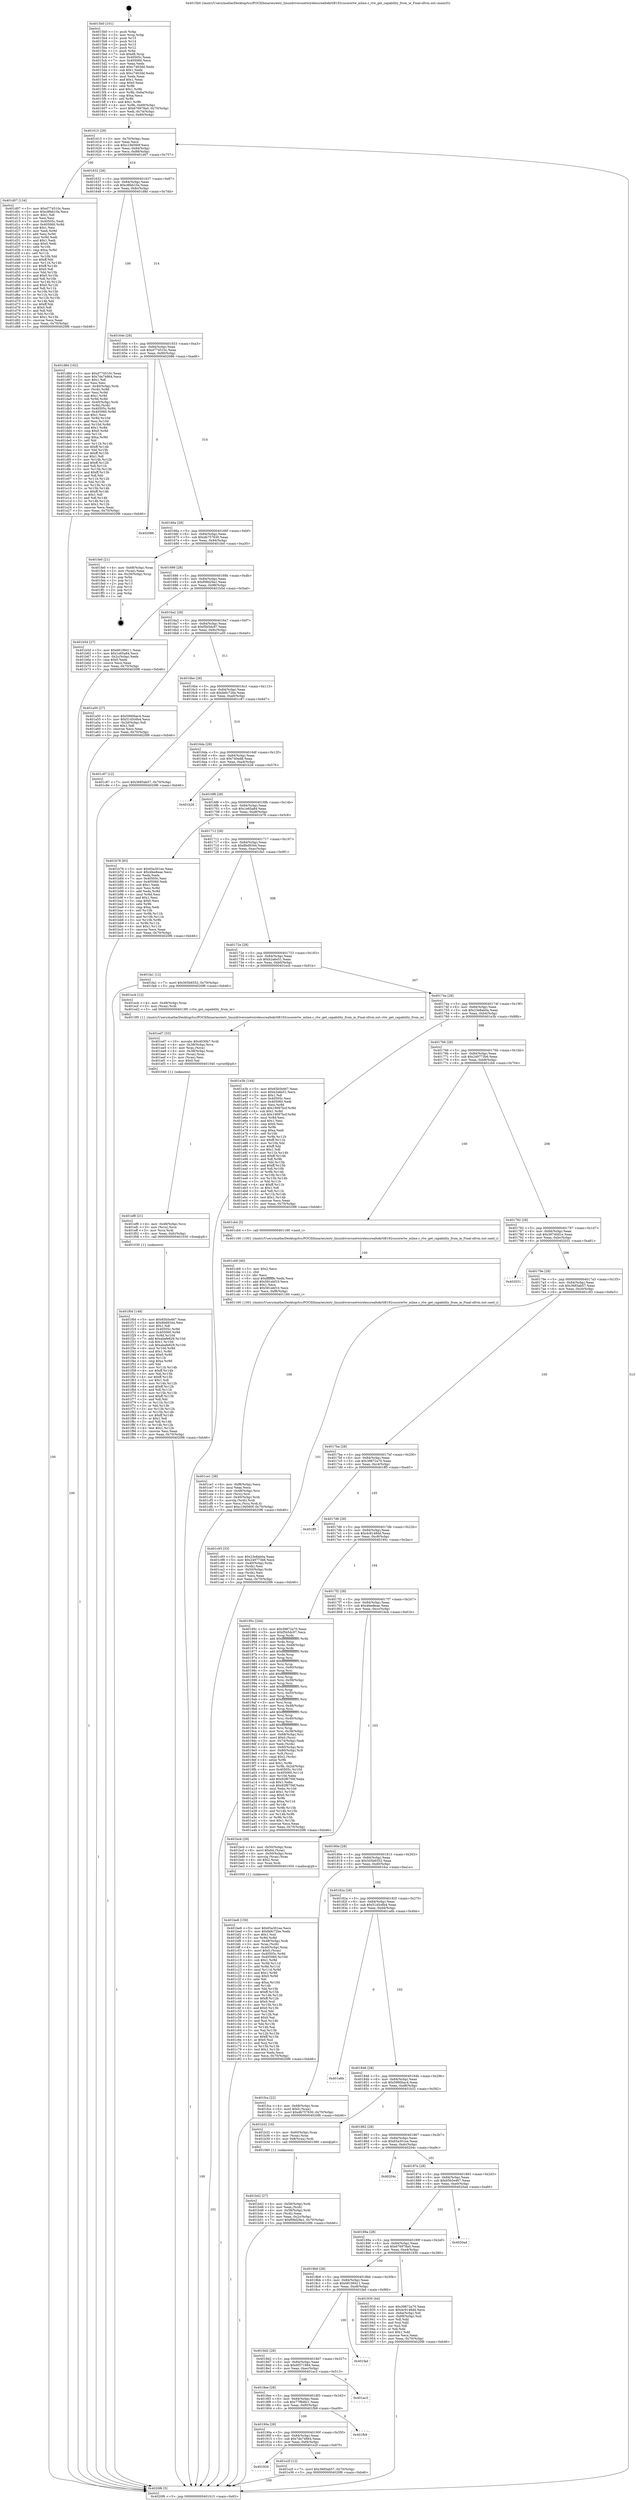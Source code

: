 digraph "0x4015b0" {
  label = "0x4015b0 (/mnt/c/Users/mathe/Desktop/tcc/POCII/binaries/extr_linuxdriversnetwirelessrealtekrtl8192cucorertw_mlme.c_rtw_get_capability_from_ie_Final-ollvm.out::main(0))"
  labelloc = "t"
  node[shape=record]

  Entry [label="",width=0.3,height=0.3,shape=circle,fillcolor=black,style=filled]
  "0x401615" [label="{
     0x401615 [29]\l
     | [instrs]\l
     &nbsp;&nbsp;0x401615 \<+3\>: mov -0x70(%rbp),%eax\l
     &nbsp;&nbsp;0x401618 \<+2\>: mov %eax,%ecx\l
     &nbsp;&nbsp;0x40161a \<+6\>: sub $0xc19d560f,%ecx\l
     &nbsp;&nbsp;0x401620 \<+6\>: mov %eax,-0x84(%rbp)\l
     &nbsp;&nbsp;0x401626 \<+6\>: mov %ecx,-0x88(%rbp)\l
     &nbsp;&nbsp;0x40162c \<+6\>: je 0000000000401d07 \<main+0x757\>\l
  }"]
  "0x401d07" [label="{
     0x401d07 [134]\l
     | [instrs]\l
     &nbsp;&nbsp;0x401d07 \<+5\>: mov $0xd774510c,%eax\l
     &nbsp;&nbsp;0x401d0c \<+5\>: mov $0xc8feb10a,%ecx\l
     &nbsp;&nbsp;0x401d11 \<+2\>: mov $0x1,%dl\l
     &nbsp;&nbsp;0x401d13 \<+2\>: xor %esi,%esi\l
     &nbsp;&nbsp;0x401d15 \<+7\>: mov 0x40505c,%edi\l
     &nbsp;&nbsp;0x401d1c \<+8\>: mov 0x405060,%r8d\l
     &nbsp;&nbsp;0x401d24 \<+3\>: sub $0x1,%esi\l
     &nbsp;&nbsp;0x401d27 \<+3\>: mov %edi,%r9d\l
     &nbsp;&nbsp;0x401d2a \<+3\>: add %esi,%r9d\l
     &nbsp;&nbsp;0x401d2d \<+4\>: imul %r9d,%edi\l
     &nbsp;&nbsp;0x401d31 \<+3\>: and $0x1,%edi\l
     &nbsp;&nbsp;0x401d34 \<+3\>: cmp $0x0,%edi\l
     &nbsp;&nbsp;0x401d37 \<+4\>: sete %r10b\l
     &nbsp;&nbsp;0x401d3b \<+4\>: cmp $0xa,%r8d\l
     &nbsp;&nbsp;0x401d3f \<+4\>: setl %r11b\l
     &nbsp;&nbsp;0x401d43 \<+3\>: mov %r10b,%bl\l
     &nbsp;&nbsp;0x401d46 \<+3\>: xor $0xff,%bl\l
     &nbsp;&nbsp;0x401d49 \<+3\>: mov %r11b,%r14b\l
     &nbsp;&nbsp;0x401d4c \<+4\>: xor $0xff,%r14b\l
     &nbsp;&nbsp;0x401d50 \<+3\>: xor $0x0,%dl\l
     &nbsp;&nbsp;0x401d53 \<+3\>: mov %bl,%r15b\l
     &nbsp;&nbsp;0x401d56 \<+4\>: and $0x0,%r15b\l
     &nbsp;&nbsp;0x401d5a \<+3\>: and %dl,%r10b\l
     &nbsp;&nbsp;0x401d5d \<+3\>: mov %r14b,%r12b\l
     &nbsp;&nbsp;0x401d60 \<+4\>: and $0x0,%r12b\l
     &nbsp;&nbsp;0x401d64 \<+3\>: and %dl,%r11b\l
     &nbsp;&nbsp;0x401d67 \<+3\>: or %r10b,%r15b\l
     &nbsp;&nbsp;0x401d6a \<+3\>: or %r11b,%r12b\l
     &nbsp;&nbsp;0x401d6d \<+3\>: xor %r12b,%r15b\l
     &nbsp;&nbsp;0x401d70 \<+3\>: or %r14b,%bl\l
     &nbsp;&nbsp;0x401d73 \<+3\>: xor $0xff,%bl\l
     &nbsp;&nbsp;0x401d76 \<+3\>: or $0x0,%dl\l
     &nbsp;&nbsp;0x401d79 \<+2\>: and %dl,%bl\l
     &nbsp;&nbsp;0x401d7b \<+3\>: or %bl,%r15b\l
     &nbsp;&nbsp;0x401d7e \<+4\>: test $0x1,%r15b\l
     &nbsp;&nbsp;0x401d82 \<+3\>: cmovne %ecx,%eax\l
     &nbsp;&nbsp;0x401d85 \<+3\>: mov %eax,-0x70(%rbp)\l
     &nbsp;&nbsp;0x401d88 \<+5\>: jmp 00000000004020f6 \<main+0xb46\>\l
  }"]
  "0x401632" [label="{
     0x401632 [28]\l
     | [instrs]\l
     &nbsp;&nbsp;0x401632 \<+5\>: jmp 0000000000401637 \<main+0x87\>\l
     &nbsp;&nbsp;0x401637 \<+6\>: mov -0x84(%rbp),%eax\l
     &nbsp;&nbsp;0x40163d \<+5\>: sub $0xc8feb10a,%eax\l
     &nbsp;&nbsp;0x401642 \<+6\>: mov %eax,-0x8c(%rbp)\l
     &nbsp;&nbsp;0x401648 \<+6\>: je 0000000000401d8d \<main+0x7dd\>\l
  }"]
  Exit [label="",width=0.3,height=0.3,shape=circle,fillcolor=black,style=filled,peripheries=2]
  "0x401d8d" [label="{
     0x401d8d [162]\l
     | [instrs]\l
     &nbsp;&nbsp;0x401d8d \<+5\>: mov $0xd774510c,%eax\l
     &nbsp;&nbsp;0x401d92 \<+5\>: mov $0x7de74864,%ecx\l
     &nbsp;&nbsp;0x401d97 \<+2\>: mov $0x1,%dl\l
     &nbsp;&nbsp;0x401d99 \<+2\>: xor %esi,%esi\l
     &nbsp;&nbsp;0x401d9b \<+4\>: mov -0x40(%rbp),%rdi\l
     &nbsp;&nbsp;0x401d9f \<+3\>: mov (%rdi),%r8d\l
     &nbsp;&nbsp;0x401da2 \<+3\>: mov %esi,%r9d\l
     &nbsp;&nbsp;0x401da5 \<+4\>: sub $0x1,%r9d\l
     &nbsp;&nbsp;0x401da9 \<+3\>: sub %r9d,%r8d\l
     &nbsp;&nbsp;0x401dac \<+4\>: mov -0x40(%rbp),%rdi\l
     &nbsp;&nbsp;0x401db0 \<+3\>: mov %r8d,(%rdi)\l
     &nbsp;&nbsp;0x401db3 \<+8\>: mov 0x40505c,%r8d\l
     &nbsp;&nbsp;0x401dbb \<+8\>: mov 0x405060,%r9d\l
     &nbsp;&nbsp;0x401dc3 \<+3\>: sub $0x1,%esi\l
     &nbsp;&nbsp;0x401dc6 \<+3\>: mov %r8d,%r10d\l
     &nbsp;&nbsp;0x401dc9 \<+3\>: add %esi,%r10d\l
     &nbsp;&nbsp;0x401dcc \<+4\>: imul %r10d,%r8d\l
     &nbsp;&nbsp;0x401dd0 \<+4\>: and $0x1,%r8d\l
     &nbsp;&nbsp;0x401dd4 \<+4\>: cmp $0x0,%r8d\l
     &nbsp;&nbsp;0x401dd8 \<+4\>: sete %r11b\l
     &nbsp;&nbsp;0x401ddc \<+4\>: cmp $0xa,%r9d\l
     &nbsp;&nbsp;0x401de0 \<+3\>: setl %bl\l
     &nbsp;&nbsp;0x401de3 \<+3\>: mov %r11b,%r14b\l
     &nbsp;&nbsp;0x401de6 \<+4\>: xor $0xff,%r14b\l
     &nbsp;&nbsp;0x401dea \<+3\>: mov %bl,%r15b\l
     &nbsp;&nbsp;0x401ded \<+4\>: xor $0xff,%r15b\l
     &nbsp;&nbsp;0x401df1 \<+3\>: xor $0x1,%dl\l
     &nbsp;&nbsp;0x401df4 \<+3\>: mov %r14b,%r12b\l
     &nbsp;&nbsp;0x401df7 \<+4\>: and $0xff,%r12b\l
     &nbsp;&nbsp;0x401dfb \<+3\>: and %dl,%r11b\l
     &nbsp;&nbsp;0x401dfe \<+3\>: mov %r15b,%r13b\l
     &nbsp;&nbsp;0x401e01 \<+4\>: and $0xff,%r13b\l
     &nbsp;&nbsp;0x401e05 \<+2\>: and %dl,%bl\l
     &nbsp;&nbsp;0x401e07 \<+3\>: or %r11b,%r12b\l
     &nbsp;&nbsp;0x401e0a \<+3\>: or %bl,%r13b\l
     &nbsp;&nbsp;0x401e0d \<+3\>: xor %r13b,%r12b\l
     &nbsp;&nbsp;0x401e10 \<+3\>: or %r15b,%r14b\l
     &nbsp;&nbsp;0x401e13 \<+4\>: xor $0xff,%r14b\l
     &nbsp;&nbsp;0x401e17 \<+3\>: or $0x1,%dl\l
     &nbsp;&nbsp;0x401e1a \<+3\>: and %dl,%r14b\l
     &nbsp;&nbsp;0x401e1d \<+3\>: or %r14b,%r12b\l
     &nbsp;&nbsp;0x401e20 \<+4\>: test $0x1,%r12b\l
     &nbsp;&nbsp;0x401e24 \<+3\>: cmovne %ecx,%eax\l
     &nbsp;&nbsp;0x401e27 \<+3\>: mov %eax,-0x70(%rbp)\l
     &nbsp;&nbsp;0x401e2a \<+5\>: jmp 00000000004020f6 \<main+0xb46\>\l
  }"]
  "0x40164e" [label="{
     0x40164e [28]\l
     | [instrs]\l
     &nbsp;&nbsp;0x40164e \<+5\>: jmp 0000000000401653 \<main+0xa3\>\l
     &nbsp;&nbsp;0x401653 \<+6\>: mov -0x84(%rbp),%eax\l
     &nbsp;&nbsp;0x401659 \<+5\>: sub $0xd774510c,%eax\l
     &nbsp;&nbsp;0x40165e \<+6\>: mov %eax,-0x90(%rbp)\l
     &nbsp;&nbsp;0x401664 \<+6\>: je 0000000000402086 \<main+0xad6\>\l
  }"]
  "0x401f0d" [label="{
     0x401f0d [148]\l
     | [instrs]\l
     &nbsp;&nbsp;0x401f0d \<+5\>: mov $0x65b5e467,%eax\l
     &nbsp;&nbsp;0x401f12 \<+5\>: mov $0x8bd9344,%esi\l
     &nbsp;&nbsp;0x401f17 \<+2\>: mov $0x1,%dl\l
     &nbsp;&nbsp;0x401f19 \<+8\>: mov 0x40505c,%r8d\l
     &nbsp;&nbsp;0x401f21 \<+8\>: mov 0x405060,%r9d\l
     &nbsp;&nbsp;0x401f29 \<+3\>: mov %r8d,%r10d\l
     &nbsp;&nbsp;0x401f2c \<+7\>: add $0xabafe829,%r10d\l
     &nbsp;&nbsp;0x401f33 \<+4\>: sub $0x1,%r10d\l
     &nbsp;&nbsp;0x401f37 \<+7\>: sub $0xabafe829,%r10d\l
     &nbsp;&nbsp;0x401f3e \<+4\>: imul %r10d,%r8d\l
     &nbsp;&nbsp;0x401f42 \<+4\>: and $0x1,%r8d\l
     &nbsp;&nbsp;0x401f46 \<+4\>: cmp $0x0,%r8d\l
     &nbsp;&nbsp;0x401f4a \<+4\>: sete %r11b\l
     &nbsp;&nbsp;0x401f4e \<+4\>: cmp $0xa,%r9d\l
     &nbsp;&nbsp;0x401f52 \<+3\>: setl %bl\l
     &nbsp;&nbsp;0x401f55 \<+3\>: mov %r11b,%r14b\l
     &nbsp;&nbsp;0x401f58 \<+4\>: xor $0xff,%r14b\l
     &nbsp;&nbsp;0x401f5c \<+3\>: mov %bl,%r15b\l
     &nbsp;&nbsp;0x401f5f \<+4\>: xor $0xff,%r15b\l
     &nbsp;&nbsp;0x401f63 \<+3\>: xor $0x1,%dl\l
     &nbsp;&nbsp;0x401f66 \<+3\>: mov %r14b,%r12b\l
     &nbsp;&nbsp;0x401f69 \<+4\>: and $0xff,%r12b\l
     &nbsp;&nbsp;0x401f6d \<+3\>: and %dl,%r11b\l
     &nbsp;&nbsp;0x401f70 \<+3\>: mov %r15b,%r13b\l
     &nbsp;&nbsp;0x401f73 \<+4\>: and $0xff,%r13b\l
     &nbsp;&nbsp;0x401f77 \<+2\>: and %dl,%bl\l
     &nbsp;&nbsp;0x401f79 \<+3\>: or %r11b,%r12b\l
     &nbsp;&nbsp;0x401f7c \<+3\>: or %bl,%r13b\l
     &nbsp;&nbsp;0x401f7f \<+3\>: xor %r13b,%r12b\l
     &nbsp;&nbsp;0x401f82 \<+3\>: or %r15b,%r14b\l
     &nbsp;&nbsp;0x401f85 \<+4\>: xor $0xff,%r14b\l
     &nbsp;&nbsp;0x401f89 \<+3\>: or $0x1,%dl\l
     &nbsp;&nbsp;0x401f8c \<+3\>: and %dl,%r14b\l
     &nbsp;&nbsp;0x401f8f \<+3\>: or %r14b,%r12b\l
     &nbsp;&nbsp;0x401f92 \<+4\>: test $0x1,%r12b\l
     &nbsp;&nbsp;0x401f96 \<+3\>: cmovne %esi,%eax\l
     &nbsp;&nbsp;0x401f99 \<+3\>: mov %eax,-0x70(%rbp)\l
     &nbsp;&nbsp;0x401f9c \<+5\>: jmp 00000000004020f6 \<main+0xb46\>\l
  }"]
  "0x402086" [label="{
     0x402086\l
  }", style=dashed]
  "0x40166a" [label="{
     0x40166a [28]\l
     | [instrs]\l
     &nbsp;&nbsp;0x40166a \<+5\>: jmp 000000000040166f \<main+0xbf\>\l
     &nbsp;&nbsp;0x40166f \<+6\>: mov -0x84(%rbp),%eax\l
     &nbsp;&nbsp;0x401675 \<+5\>: sub $0xdb757630,%eax\l
     &nbsp;&nbsp;0x40167a \<+6\>: mov %eax,-0x94(%rbp)\l
     &nbsp;&nbsp;0x401680 \<+6\>: je 0000000000401fe0 \<main+0xa30\>\l
  }"]
  "0x401ef8" [label="{
     0x401ef8 [21]\l
     | [instrs]\l
     &nbsp;&nbsp;0x401ef8 \<+4\>: mov -0x48(%rbp),%rcx\l
     &nbsp;&nbsp;0x401efc \<+3\>: mov (%rcx),%rcx\l
     &nbsp;&nbsp;0x401eff \<+3\>: mov %rcx,%rdi\l
     &nbsp;&nbsp;0x401f02 \<+6\>: mov %eax,-0xfc(%rbp)\l
     &nbsp;&nbsp;0x401f08 \<+5\>: call 0000000000401030 \<free@plt\>\l
     | [calls]\l
     &nbsp;&nbsp;0x401030 \{1\} (unknown)\l
  }"]
  "0x401fe0" [label="{
     0x401fe0 [21]\l
     | [instrs]\l
     &nbsp;&nbsp;0x401fe0 \<+4\>: mov -0x68(%rbp),%rax\l
     &nbsp;&nbsp;0x401fe4 \<+2\>: mov (%rax),%eax\l
     &nbsp;&nbsp;0x401fe6 \<+4\>: lea -0x28(%rbp),%rsp\l
     &nbsp;&nbsp;0x401fea \<+1\>: pop %rbx\l
     &nbsp;&nbsp;0x401feb \<+2\>: pop %r12\l
     &nbsp;&nbsp;0x401fed \<+2\>: pop %r13\l
     &nbsp;&nbsp;0x401fef \<+2\>: pop %r14\l
     &nbsp;&nbsp;0x401ff1 \<+2\>: pop %r15\l
     &nbsp;&nbsp;0x401ff3 \<+1\>: pop %rbp\l
     &nbsp;&nbsp;0x401ff4 \<+1\>: ret\l
  }"]
  "0x401686" [label="{
     0x401686 [28]\l
     | [instrs]\l
     &nbsp;&nbsp;0x401686 \<+5\>: jmp 000000000040168b \<main+0xdb\>\l
     &nbsp;&nbsp;0x40168b \<+6\>: mov -0x84(%rbp),%eax\l
     &nbsp;&nbsp;0x401691 \<+5\>: sub $0xf08d29a1,%eax\l
     &nbsp;&nbsp;0x401696 \<+6\>: mov %eax,-0x98(%rbp)\l
     &nbsp;&nbsp;0x40169c \<+6\>: je 0000000000401b5d \<main+0x5ad\>\l
  }"]
  "0x401ed7" [label="{
     0x401ed7 [33]\l
     | [instrs]\l
     &nbsp;&nbsp;0x401ed7 \<+10\>: movabs $0x4030b7,%rdi\l
     &nbsp;&nbsp;0x401ee1 \<+4\>: mov -0x38(%rbp),%rcx\l
     &nbsp;&nbsp;0x401ee5 \<+3\>: mov %rax,(%rcx)\l
     &nbsp;&nbsp;0x401ee8 \<+4\>: mov -0x38(%rbp),%rax\l
     &nbsp;&nbsp;0x401eec \<+3\>: mov (%rax),%rax\l
     &nbsp;&nbsp;0x401eef \<+2\>: mov (%rax),%esi\l
     &nbsp;&nbsp;0x401ef1 \<+2\>: mov $0x0,%al\l
     &nbsp;&nbsp;0x401ef3 \<+5\>: call 0000000000401040 \<printf@plt\>\l
     | [calls]\l
     &nbsp;&nbsp;0x401040 \{1\} (unknown)\l
  }"]
  "0x401b5d" [label="{
     0x401b5d [27]\l
     | [instrs]\l
     &nbsp;&nbsp;0x401b5d \<+5\>: mov $0x68199411,%eax\l
     &nbsp;&nbsp;0x401b62 \<+5\>: mov $0x1e65a84,%ecx\l
     &nbsp;&nbsp;0x401b67 \<+3\>: mov -0x2c(%rbp),%edx\l
     &nbsp;&nbsp;0x401b6a \<+3\>: cmp $0x0,%edx\l
     &nbsp;&nbsp;0x401b6d \<+3\>: cmove %ecx,%eax\l
     &nbsp;&nbsp;0x401b70 \<+3\>: mov %eax,-0x70(%rbp)\l
     &nbsp;&nbsp;0x401b73 \<+5\>: jmp 00000000004020f6 \<main+0xb46\>\l
  }"]
  "0x4016a2" [label="{
     0x4016a2 [28]\l
     | [instrs]\l
     &nbsp;&nbsp;0x4016a2 \<+5\>: jmp 00000000004016a7 \<main+0xf7\>\l
     &nbsp;&nbsp;0x4016a7 \<+6\>: mov -0x84(%rbp),%eax\l
     &nbsp;&nbsp;0x4016ad \<+5\>: sub $0xf5b5dc97,%eax\l
     &nbsp;&nbsp;0x4016b2 \<+6\>: mov %eax,-0x9c(%rbp)\l
     &nbsp;&nbsp;0x4016b8 \<+6\>: je 0000000000401a50 \<main+0x4a0\>\l
  }"]
  "0x401926" [label="{
     0x401926\l
  }", style=dashed]
  "0x401a50" [label="{
     0x401a50 [27]\l
     | [instrs]\l
     &nbsp;&nbsp;0x401a50 \<+5\>: mov $0x5990bac4,%eax\l
     &nbsp;&nbsp;0x401a55 \<+5\>: mov $0x5145c6b4,%ecx\l
     &nbsp;&nbsp;0x401a5a \<+3\>: mov -0x2d(%rbp),%dl\l
     &nbsp;&nbsp;0x401a5d \<+3\>: test $0x1,%dl\l
     &nbsp;&nbsp;0x401a60 \<+3\>: cmovne %ecx,%eax\l
     &nbsp;&nbsp;0x401a63 \<+3\>: mov %eax,-0x70(%rbp)\l
     &nbsp;&nbsp;0x401a66 \<+5\>: jmp 00000000004020f6 \<main+0xb46\>\l
  }"]
  "0x4016be" [label="{
     0x4016be [28]\l
     | [instrs]\l
     &nbsp;&nbsp;0x4016be \<+5\>: jmp 00000000004016c3 \<main+0x113\>\l
     &nbsp;&nbsp;0x4016c3 \<+6\>: mov -0x84(%rbp),%eax\l
     &nbsp;&nbsp;0x4016c9 \<+5\>: sub $0xfa9c72be,%eax\l
     &nbsp;&nbsp;0x4016ce \<+6\>: mov %eax,-0xa0(%rbp)\l
     &nbsp;&nbsp;0x4016d4 \<+6\>: je 0000000000401c87 \<main+0x6d7\>\l
  }"]
  "0x401e2f" [label="{
     0x401e2f [12]\l
     | [instrs]\l
     &nbsp;&nbsp;0x401e2f \<+7\>: movl $0x3685ab57,-0x70(%rbp)\l
     &nbsp;&nbsp;0x401e36 \<+5\>: jmp 00000000004020f6 \<main+0xb46\>\l
  }"]
  "0x401c87" [label="{
     0x401c87 [12]\l
     | [instrs]\l
     &nbsp;&nbsp;0x401c87 \<+7\>: movl $0x3685ab57,-0x70(%rbp)\l
     &nbsp;&nbsp;0x401c8e \<+5\>: jmp 00000000004020f6 \<main+0xb46\>\l
  }"]
  "0x4016da" [label="{
     0x4016da [28]\l
     | [instrs]\l
     &nbsp;&nbsp;0x4016da \<+5\>: jmp 00000000004016df \<main+0x12f\>\l
     &nbsp;&nbsp;0x4016df \<+6\>: mov -0x84(%rbp),%eax\l
     &nbsp;&nbsp;0x4016e5 \<+5\>: sub $0x740ed8,%eax\l
     &nbsp;&nbsp;0x4016ea \<+6\>: mov %eax,-0xa4(%rbp)\l
     &nbsp;&nbsp;0x4016f0 \<+6\>: je 0000000000401b26 \<main+0x576\>\l
  }"]
  "0x40190a" [label="{
     0x40190a [28]\l
     | [instrs]\l
     &nbsp;&nbsp;0x40190a \<+5\>: jmp 000000000040190f \<main+0x35f\>\l
     &nbsp;&nbsp;0x40190f \<+6\>: mov -0x84(%rbp),%eax\l
     &nbsp;&nbsp;0x401915 \<+5\>: sub $0x7de74864,%eax\l
     &nbsp;&nbsp;0x40191a \<+6\>: mov %eax,-0xf4(%rbp)\l
     &nbsp;&nbsp;0x401920 \<+6\>: je 0000000000401e2f \<main+0x87f\>\l
  }"]
  "0x401b26" [label="{
     0x401b26\l
  }", style=dashed]
  "0x4016f6" [label="{
     0x4016f6 [28]\l
     | [instrs]\l
     &nbsp;&nbsp;0x4016f6 \<+5\>: jmp 00000000004016fb \<main+0x14b\>\l
     &nbsp;&nbsp;0x4016fb \<+6\>: mov -0x84(%rbp),%eax\l
     &nbsp;&nbsp;0x401701 \<+5\>: sub $0x1e65a84,%eax\l
     &nbsp;&nbsp;0x401706 \<+6\>: mov %eax,-0xa8(%rbp)\l
     &nbsp;&nbsp;0x40170c \<+6\>: je 0000000000401b78 \<main+0x5c8\>\l
  }"]
  "0x401fb9" [label="{
     0x401fb9\l
  }", style=dashed]
  "0x401b78" [label="{
     0x401b78 [83]\l
     | [instrs]\l
     &nbsp;&nbsp;0x401b78 \<+5\>: mov $0x65a301ee,%eax\l
     &nbsp;&nbsp;0x401b7d \<+5\>: mov $0x4fee8eae,%ecx\l
     &nbsp;&nbsp;0x401b82 \<+2\>: xor %edx,%edx\l
     &nbsp;&nbsp;0x401b84 \<+7\>: mov 0x40505c,%esi\l
     &nbsp;&nbsp;0x401b8b \<+7\>: mov 0x405060,%edi\l
     &nbsp;&nbsp;0x401b92 \<+3\>: sub $0x1,%edx\l
     &nbsp;&nbsp;0x401b95 \<+3\>: mov %esi,%r8d\l
     &nbsp;&nbsp;0x401b98 \<+3\>: add %edx,%r8d\l
     &nbsp;&nbsp;0x401b9b \<+4\>: imul %r8d,%esi\l
     &nbsp;&nbsp;0x401b9f \<+3\>: and $0x1,%esi\l
     &nbsp;&nbsp;0x401ba2 \<+3\>: cmp $0x0,%esi\l
     &nbsp;&nbsp;0x401ba5 \<+4\>: sete %r9b\l
     &nbsp;&nbsp;0x401ba9 \<+3\>: cmp $0xa,%edi\l
     &nbsp;&nbsp;0x401bac \<+4\>: setl %r10b\l
     &nbsp;&nbsp;0x401bb0 \<+3\>: mov %r9b,%r11b\l
     &nbsp;&nbsp;0x401bb3 \<+3\>: and %r10b,%r11b\l
     &nbsp;&nbsp;0x401bb6 \<+3\>: xor %r10b,%r9b\l
     &nbsp;&nbsp;0x401bb9 \<+3\>: or %r9b,%r11b\l
     &nbsp;&nbsp;0x401bbc \<+4\>: test $0x1,%r11b\l
     &nbsp;&nbsp;0x401bc0 \<+3\>: cmovne %ecx,%eax\l
     &nbsp;&nbsp;0x401bc3 \<+3\>: mov %eax,-0x70(%rbp)\l
     &nbsp;&nbsp;0x401bc6 \<+5\>: jmp 00000000004020f6 \<main+0xb46\>\l
  }"]
  "0x401712" [label="{
     0x401712 [28]\l
     | [instrs]\l
     &nbsp;&nbsp;0x401712 \<+5\>: jmp 0000000000401717 \<main+0x167\>\l
     &nbsp;&nbsp;0x401717 \<+6\>: mov -0x84(%rbp),%eax\l
     &nbsp;&nbsp;0x40171d \<+5\>: sub $0x8bd9344,%eax\l
     &nbsp;&nbsp;0x401722 \<+6\>: mov %eax,-0xac(%rbp)\l
     &nbsp;&nbsp;0x401728 \<+6\>: je 0000000000401fa1 \<main+0x9f1\>\l
  }"]
  "0x4018ee" [label="{
     0x4018ee [28]\l
     | [instrs]\l
     &nbsp;&nbsp;0x4018ee \<+5\>: jmp 00000000004018f3 \<main+0x343\>\l
     &nbsp;&nbsp;0x4018f3 \<+6\>: mov -0x84(%rbp),%eax\l
     &nbsp;&nbsp;0x4018f9 \<+5\>: sub $0x77f8d6c1,%eax\l
     &nbsp;&nbsp;0x4018fe \<+6\>: mov %eax,-0xf0(%rbp)\l
     &nbsp;&nbsp;0x401904 \<+6\>: je 0000000000401fb9 \<main+0xa09\>\l
  }"]
  "0x401fa1" [label="{
     0x401fa1 [12]\l
     | [instrs]\l
     &nbsp;&nbsp;0x401fa1 \<+7\>: movl $0x505b6552,-0x70(%rbp)\l
     &nbsp;&nbsp;0x401fa8 \<+5\>: jmp 00000000004020f6 \<main+0xb46\>\l
  }"]
  "0x40172e" [label="{
     0x40172e [28]\l
     | [instrs]\l
     &nbsp;&nbsp;0x40172e \<+5\>: jmp 0000000000401733 \<main+0x183\>\l
     &nbsp;&nbsp;0x401733 \<+6\>: mov -0x84(%rbp),%eax\l
     &nbsp;&nbsp;0x401739 \<+5\>: sub $0xb2a6e51,%eax\l
     &nbsp;&nbsp;0x40173e \<+6\>: mov %eax,-0xb0(%rbp)\l
     &nbsp;&nbsp;0x401744 \<+6\>: je 0000000000401ecb \<main+0x91b\>\l
  }"]
  "0x401ac3" [label="{
     0x401ac3\l
  }", style=dashed]
  "0x401ecb" [label="{
     0x401ecb [12]\l
     | [instrs]\l
     &nbsp;&nbsp;0x401ecb \<+4\>: mov -0x48(%rbp),%rax\l
     &nbsp;&nbsp;0x401ecf \<+3\>: mov (%rax),%rdi\l
     &nbsp;&nbsp;0x401ed2 \<+5\>: call 00000000004013f0 \<rtw_get_capability_from_ie\>\l
     | [calls]\l
     &nbsp;&nbsp;0x4013f0 \{1\} (/mnt/c/Users/mathe/Desktop/tcc/POCII/binaries/extr_linuxdriversnetwirelessrealtekrtl8192cucorertw_mlme.c_rtw_get_capability_from_ie_Final-ollvm.out::rtw_get_capability_from_ie)\l
  }"]
  "0x40174a" [label="{
     0x40174a [28]\l
     | [instrs]\l
     &nbsp;&nbsp;0x40174a \<+5\>: jmp 000000000040174f \<main+0x19f\>\l
     &nbsp;&nbsp;0x40174f \<+6\>: mov -0x84(%rbp),%eax\l
     &nbsp;&nbsp;0x401755 \<+5\>: sub $0x23e8ab0a,%eax\l
     &nbsp;&nbsp;0x40175a \<+6\>: mov %eax,-0xb4(%rbp)\l
     &nbsp;&nbsp;0x401760 \<+6\>: je 0000000000401e3b \<main+0x88b\>\l
  }"]
  "0x4018d2" [label="{
     0x4018d2 [28]\l
     | [instrs]\l
     &nbsp;&nbsp;0x4018d2 \<+5\>: jmp 00000000004018d7 \<main+0x327\>\l
     &nbsp;&nbsp;0x4018d7 \<+6\>: mov -0x84(%rbp),%eax\l
     &nbsp;&nbsp;0x4018dd \<+5\>: sub $0x6f371984,%eax\l
     &nbsp;&nbsp;0x4018e2 \<+6\>: mov %eax,-0xec(%rbp)\l
     &nbsp;&nbsp;0x4018e8 \<+6\>: je 0000000000401ac3 \<main+0x513\>\l
  }"]
  "0x401e3b" [label="{
     0x401e3b [144]\l
     | [instrs]\l
     &nbsp;&nbsp;0x401e3b \<+5\>: mov $0x65b5e467,%eax\l
     &nbsp;&nbsp;0x401e40 \<+5\>: mov $0xb2a6e51,%ecx\l
     &nbsp;&nbsp;0x401e45 \<+2\>: mov $0x1,%dl\l
     &nbsp;&nbsp;0x401e47 \<+7\>: mov 0x40505c,%esi\l
     &nbsp;&nbsp;0x401e4e \<+7\>: mov 0x405060,%edi\l
     &nbsp;&nbsp;0x401e55 \<+3\>: mov %esi,%r8d\l
     &nbsp;&nbsp;0x401e58 \<+7\>: add $0x19097bcf,%r8d\l
     &nbsp;&nbsp;0x401e5f \<+4\>: sub $0x1,%r8d\l
     &nbsp;&nbsp;0x401e63 \<+7\>: sub $0x19097bcf,%r8d\l
     &nbsp;&nbsp;0x401e6a \<+4\>: imul %r8d,%esi\l
     &nbsp;&nbsp;0x401e6e \<+3\>: and $0x1,%esi\l
     &nbsp;&nbsp;0x401e71 \<+3\>: cmp $0x0,%esi\l
     &nbsp;&nbsp;0x401e74 \<+4\>: sete %r9b\l
     &nbsp;&nbsp;0x401e78 \<+3\>: cmp $0xa,%edi\l
     &nbsp;&nbsp;0x401e7b \<+4\>: setl %r10b\l
     &nbsp;&nbsp;0x401e7f \<+3\>: mov %r9b,%r11b\l
     &nbsp;&nbsp;0x401e82 \<+4\>: xor $0xff,%r11b\l
     &nbsp;&nbsp;0x401e86 \<+3\>: mov %r10b,%bl\l
     &nbsp;&nbsp;0x401e89 \<+3\>: xor $0xff,%bl\l
     &nbsp;&nbsp;0x401e8c \<+3\>: xor $0x1,%dl\l
     &nbsp;&nbsp;0x401e8f \<+3\>: mov %r11b,%r14b\l
     &nbsp;&nbsp;0x401e92 \<+4\>: and $0xff,%r14b\l
     &nbsp;&nbsp;0x401e96 \<+3\>: and %dl,%r9b\l
     &nbsp;&nbsp;0x401e99 \<+3\>: mov %bl,%r15b\l
     &nbsp;&nbsp;0x401e9c \<+4\>: and $0xff,%r15b\l
     &nbsp;&nbsp;0x401ea0 \<+3\>: and %dl,%r10b\l
     &nbsp;&nbsp;0x401ea3 \<+3\>: or %r9b,%r14b\l
     &nbsp;&nbsp;0x401ea6 \<+3\>: or %r10b,%r15b\l
     &nbsp;&nbsp;0x401ea9 \<+3\>: xor %r15b,%r14b\l
     &nbsp;&nbsp;0x401eac \<+3\>: or %bl,%r11b\l
     &nbsp;&nbsp;0x401eaf \<+4\>: xor $0xff,%r11b\l
     &nbsp;&nbsp;0x401eb3 \<+3\>: or $0x1,%dl\l
     &nbsp;&nbsp;0x401eb6 \<+3\>: and %dl,%r11b\l
     &nbsp;&nbsp;0x401eb9 \<+3\>: or %r11b,%r14b\l
     &nbsp;&nbsp;0x401ebc \<+4\>: test $0x1,%r14b\l
     &nbsp;&nbsp;0x401ec0 \<+3\>: cmovne %ecx,%eax\l
     &nbsp;&nbsp;0x401ec3 \<+3\>: mov %eax,-0x70(%rbp)\l
     &nbsp;&nbsp;0x401ec6 \<+5\>: jmp 00000000004020f6 \<main+0xb46\>\l
  }"]
  "0x401766" [label="{
     0x401766 [28]\l
     | [instrs]\l
     &nbsp;&nbsp;0x401766 \<+5\>: jmp 000000000040176b \<main+0x1bb\>\l
     &nbsp;&nbsp;0x40176b \<+6\>: mov -0x84(%rbp),%eax\l
     &nbsp;&nbsp;0x401771 \<+5\>: sub $0x249773b6,%eax\l
     &nbsp;&nbsp;0x401776 \<+6\>: mov %eax,-0xb8(%rbp)\l
     &nbsp;&nbsp;0x40177c \<+6\>: je 0000000000401cb4 \<main+0x704\>\l
  }"]
  "0x401fad" [label="{
     0x401fad\l
  }", style=dashed]
  "0x401cb4" [label="{
     0x401cb4 [5]\l
     | [instrs]\l
     &nbsp;&nbsp;0x401cb4 \<+5\>: call 0000000000401160 \<next_i\>\l
     | [calls]\l
     &nbsp;&nbsp;0x401160 \{100\} (/mnt/c/Users/mathe/Desktop/tcc/POCII/binaries/extr_linuxdriversnetwirelessrealtekrtl8192cucorertw_mlme.c_rtw_get_capability_from_ie_Final-ollvm.out::next_i)\l
  }"]
  "0x401782" [label="{
     0x401782 [28]\l
     | [instrs]\l
     &nbsp;&nbsp;0x401782 \<+5\>: jmp 0000000000401787 \<main+0x1d7\>\l
     &nbsp;&nbsp;0x401787 \<+6\>: mov -0x84(%rbp),%eax\l
     &nbsp;&nbsp;0x40178d \<+5\>: sub $0x36740d1e,%eax\l
     &nbsp;&nbsp;0x401792 \<+6\>: mov %eax,-0xbc(%rbp)\l
     &nbsp;&nbsp;0x401798 \<+6\>: je 0000000000402031 \<main+0xa81\>\l
  }"]
  "0x401ce1" [label="{
     0x401ce1 [38]\l
     | [instrs]\l
     &nbsp;&nbsp;0x401ce1 \<+6\>: mov -0xf8(%rbp),%ecx\l
     &nbsp;&nbsp;0x401ce7 \<+3\>: imul %eax,%ecx\l
     &nbsp;&nbsp;0x401cea \<+4\>: mov -0x48(%rbp),%rsi\l
     &nbsp;&nbsp;0x401cee \<+3\>: mov (%rsi),%rsi\l
     &nbsp;&nbsp;0x401cf1 \<+4\>: mov -0x40(%rbp),%rdi\l
     &nbsp;&nbsp;0x401cf5 \<+3\>: movslq (%rdi),%rdi\l
     &nbsp;&nbsp;0x401cf8 \<+3\>: mov %ecx,(%rsi,%rdi,4)\l
     &nbsp;&nbsp;0x401cfb \<+7\>: movl $0xc19d560f,-0x70(%rbp)\l
     &nbsp;&nbsp;0x401d02 \<+5\>: jmp 00000000004020f6 \<main+0xb46\>\l
  }"]
  "0x402031" [label="{
     0x402031\l
  }", style=dashed]
  "0x40179e" [label="{
     0x40179e [28]\l
     | [instrs]\l
     &nbsp;&nbsp;0x40179e \<+5\>: jmp 00000000004017a3 \<main+0x1f3\>\l
     &nbsp;&nbsp;0x4017a3 \<+6\>: mov -0x84(%rbp),%eax\l
     &nbsp;&nbsp;0x4017a9 \<+5\>: sub $0x3685ab57,%eax\l
     &nbsp;&nbsp;0x4017ae \<+6\>: mov %eax,-0xc0(%rbp)\l
     &nbsp;&nbsp;0x4017b4 \<+6\>: je 0000000000401c93 \<main+0x6e3\>\l
  }"]
  "0x401cb9" [label="{
     0x401cb9 [40]\l
     | [instrs]\l
     &nbsp;&nbsp;0x401cb9 \<+5\>: mov $0x2,%ecx\l
     &nbsp;&nbsp;0x401cbe \<+1\>: cltd\l
     &nbsp;&nbsp;0x401cbf \<+2\>: idiv %ecx\l
     &nbsp;&nbsp;0x401cc1 \<+6\>: imul $0xfffffffe,%edx,%ecx\l
     &nbsp;&nbsp;0x401cc7 \<+6\>: add $0x581ebf10,%ecx\l
     &nbsp;&nbsp;0x401ccd \<+3\>: add $0x1,%ecx\l
     &nbsp;&nbsp;0x401cd0 \<+6\>: sub $0x581ebf10,%ecx\l
     &nbsp;&nbsp;0x401cd6 \<+6\>: mov %ecx,-0xf8(%rbp)\l
     &nbsp;&nbsp;0x401cdc \<+5\>: call 0000000000401160 \<next_i\>\l
     | [calls]\l
     &nbsp;&nbsp;0x401160 \{100\} (/mnt/c/Users/mathe/Desktop/tcc/POCII/binaries/extr_linuxdriversnetwirelessrealtekrtl8192cucorertw_mlme.c_rtw_get_capability_from_ie_Final-ollvm.out::next_i)\l
  }"]
  "0x401c93" [label="{
     0x401c93 [33]\l
     | [instrs]\l
     &nbsp;&nbsp;0x401c93 \<+5\>: mov $0x23e8ab0a,%eax\l
     &nbsp;&nbsp;0x401c98 \<+5\>: mov $0x249773b6,%ecx\l
     &nbsp;&nbsp;0x401c9d \<+4\>: mov -0x40(%rbp),%rdx\l
     &nbsp;&nbsp;0x401ca1 \<+2\>: mov (%rdx),%esi\l
     &nbsp;&nbsp;0x401ca3 \<+4\>: mov -0x50(%rbp),%rdx\l
     &nbsp;&nbsp;0x401ca7 \<+2\>: cmp (%rdx),%esi\l
     &nbsp;&nbsp;0x401ca9 \<+3\>: cmovl %ecx,%eax\l
     &nbsp;&nbsp;0x401cac \<+3\>: mov %eax,-0x70(%rbp)\l
     &nbsp;&nbsp;0x401caf \<+5\>: jmp 00000000004020f6 \<main+0xb46\>\l
  }"]
  "0x4017ba" [label="{
     0x4017ba [28]\l
     | [instrs]\l
     &nbsp;&nbsp;0x4017ba \<+5\>: jmp 00000000004017bf \<main+0x20f\>\l
     &nbsp;&nbsp;0x4017bf \<+6\>: mov -0x84(%rbp),%eax\l
     &nbsp;&nbsp;0x4017c5 \<+5\>: sub $0x39872a70,%eax\l
     &nbsp;&nbsp;0x4017ca \<+6\>: mov %eax,-0xc4(%rbp)\l
     &nbsp;&nbsp;0x4017d0 \<+6\>: je 0000000000401ff5 \<main+0xa45\>\l
  }"]
  "0x401be8" [label="{
     0x401be8 [159]\l
     | [instrs]\l
     &nbsp;&nbsp;0x401be8 \<+5\>: mov $0x65a301ee,%ecx\l
     &nbsp;&nbsp;0x401bed \<+5\>: mov $0xfa9c72be,%edx\l
     &nbsp;&nbsp;0x401bf2 \<+3\>: mov $0x1,%sil\l
     &nbsp;&nbsp;0x401bf5 \<+3\>: xor %r8d,%r8d\l
     &nbsp;&nbsp;0x401bf8 \<+4\>: mov -0x48(%rbp),%rdi\l
     &nbsp;&nbsp;0x401bfc \<+3\>: mov %rax,(%rdi)\l
     &nbsp;&nbsp;0x401bff \<+4\>: mov -0x40(%rbp),%rax\l
     &nbsp;&nbsp;0x401c03 \<+6\>: movl $0x0,(%rax)\l
     &nbsp;&nbsp;0x401c09 \<+8\>: mov 0x40505c,%r9d\l
     &nbsp;&nbsp;0x401c11 \<+8\>: mov 0x405060,%r10d\l
     &nbsp;&nbsp;0x401c19 \<+4\>: sub $0x1,%r8d\l
     &nbsp;&nbsp;0x401c1d \<+3\>: mov %r9d,%r11d\l
     &nbsp;&nbsp;0x401c20 \<+3\>: add %r8d,%r11d\l
     &nbsp;&nbsp;0x401c23 \<+4\>: imul %r11d,%r9d\l
     &nbsp;&nbsp;0x401c27 \<+4\>: and $0x1,%r9d\l
     &nbsp;&nbsp;0x401c2b \<+4\>: cmp $0x0,%r9d\l
     &nbsp;&nbsp;0x401c2f \<+3\>: sete %bl\l
     &nbsp;&nbsp;0x401c32 \<+4\>: cmp $0xa,%r10d\l
     &nbsp;&nbsp;0x401c36 \<+4\>: setl %r14b\l
     &nbsp;&nbsp;0x401c3a \<+3\>: mov %bl,%r15b\l
     &nbsp;&nbsp;0x401c3d \<+4\>: xor $0xff,%r15b\l
     &nbsp;&nbsp;0x401c41 \<+3\>: mov %r14b,%r12b\l
     &nbsp;&nbsp;0x401c44 \<+4\>: xor $0xff,%r12b\l
     &nbsp;&nbsp;0x401c48 \<+4\>: xor $0x0,%sil\l
     &nbsp;&nbsp;0x401c4c \<+3\>: mov %r15b,%r13b\l
     &nbsp;&nbsp;0x401c4f \<+4\>: and $0x0,%r13b\l
     &nbsp;&nbsp;0x401c53 \<+3\>: and %sil,%bl\l
     &nbsp;&nbsp;0x401c56 \<+3\>: mov %r12b,%al\l
     &nbsp;&nbsp;0x401c59 \<+2\>: and $0x0,%al\l
     &nbsp;&nbsp;0x401c5b \<+3\>: and %sil,%r14b\l
     &nbsp;&nbsp;0x401c5e \<+3\>: or %bl,%r13b\l
     &nbsp;&nbsp;0x401c61 \<+3\>: or %r14b,%al\l
     &nbsp;&nbsp;0x401c64 \<+3\>: xor %al,%r13b\l
     &nbsp;&nbsp;0x401c67 \<+3\>: or %r12b,%r15b\l
     &nbsp;&nbsp;0x401c6a \<+4\>: xor $0xff,%r15b\l
     &nbsp;&nbsp;0x401c6e \<+4\>: or $0x0,%sil\l
     &nbsp;&nbsp;0x401c72 \<+3\>: and %sil,%r15b\l
     &nbsp;&nbsp;0x401c75 \<+3\>: or %r15b,%r13b\l
     &nbsp;&nbsp;0x401c78 \<+4\>: test $0x1,%r13b\l
     &nbsp;&nbsp;0x401c7c \<+3\>: cmovne %edx,%ecx\l
     &nbsp;&nbsp;0x401c7f \<+3\>: mov %ecx,-0x70(%rbp)\l
     &nbsp;&nbsp;0x401c82 \<+5\>: jmp 00000000004020f6 \<main+0xb46\>\l
  }"]
  "0x401ff5" [label="{
     0x401ff5\l
  }", style=dashed]
  "0x4017d6" [label="{
     0x4017d6 [28]\l
     | [instrs]\l
     &nbsp;&nbsp;0x4017d6 \<+5\>: jmp 00000000004017db \<main+0x22b\>\l
     &nbsp;&nbsp;0x4017db \<+6\>: mov -0x84(%rbp),%eax\l
     &nbsp;&nbsp;0x4017e1 \<+5\>: sub $0x4c9148dd,%eax\l
     &nbsp;&nbsp;0x4017e6 \<+6\>: mov %eax,-0xc8(%rbp)\l
     &nbsp;&nbsp;0x4017ec \<+6\>: je 000000000040195c \<main+0x3ac\>\l
  }"]
  "0x401b42" [label="{
     0x401b42 [27]\l
     | [instrs]\l
     &nbsp;&nbsp;0x401b42 \<+4\>: mov -0x58(%rbp),%rdi\l
     &nbsp;&nbsp;0x401b46 \<+2\>: mov %eax,(%rdi)\l
     &nbsp;&nbsp;0x401b48 \<+4\>: mov -0x58(%rbp),%rdi\l
     &nbsp;&nbsp;0x401b4c \<+2\>: mov (%rdi),%eax\l
     &nbsp;&nbsp;0x401b4e \<+3\>: mov %eax,-0x2c(%rbp)\l
     &nbsp;&nbsp;0x401b51 \<+7\>: movl $0xf08d29a1,-0x70(%rbp)\l
     &nbsp;&nbsp;0x401b58 \<+5\>: jmp 00000000004020f6 \<main+0xb46\>\l
  }"]
  "0x40195c" [label="{
     0x40195c [244]\l
     | [instrs]\l
     &nbsp;&nbsp;0x40195c \<+5\>: mov $0x39872a70,%eax\l
     &nbsp;&nbsp;0x401961 \<+5\>: mov $0xf5b5dc97,%ecx\l
     &nbsp;&nbsp;0x401966 \<+3\>: mov %rsp,%rdx\l
     &nbsp;&nbsp;0x401969 \<+4\>: add $0xfffffffffffffff0,%rdx\l
     &nbsp;&nbsp;0x40196d \<+3\>: mov %rdx,%rsp\l
     &nbsp;&nbsp;0x401970 \<+4\>: mov %rdx,-0x68(%rbp)\l
     &nbsp;&nbsp;0x401974 \<+3\>: mov %rsp,%rdx\l
     &nbsp;&nbsp;0x401977 \<+4\>: add $0xfffffffffffffff0,%rdx\l
     &nbsp;&nbsp;0x40197b \<+3\>: mov %rdx,%rsp\l
     &nbsp;&nbsp;0x40197e \<+3\>: mov %rsp,%rsi\l
     &nbsp;&nbsp;0x401981 \<+4\>: add $0xfffffffffffffff0,%rsi\l
     &nbsp;&nbsp;0x401985 \<+3\>: mov %rsi,%rsp\l
     &nbsp;&nbsp;0x401988 \<+4\>: mov %rsi,-0x60(%rbp)\l
     &nbsp;&nbsp;0x40198c \<+3\>: mov %rsp,%rsi\l
     &nbsp;&nbsp;0x40198f \<+4\>: add $0xfffffffffffffff0,%rsi\l
     &nbsp;&nbsp;0x401993 \<+3\>: mov %rsi,%rsp\l
     &nbsp;&nbsp;0x401996 \<+4\>: mov %rsi,-0x58(%rbp)\l
     &nbsp;&nbsp;0x40199a \<+3\>: mov %rsp,%rsi\l
     &nbsp;&nbsp;0x40199d \<+4\>: add $0xfffffffffffffff0,%rsi\l
     &nbsp;&nbsp;0x4019a1 \<+3\>: mov %rsi,%rsp\l
     &nbsp;&nbsp;0x4019a4 \<+4\>: mov %rsi,-0x50(%rbp)\l
     &nbsp;&nbsp;0x4019a8 \<+3\>: mov %rsp,%rsi\l
     &nbsp;&nbsp;0x4019ab \<+4\>: add $0xfffffffffffffff0,%rsi\l
     &nbsp;&nbsp;0x4019af \<+3\>: mov %rsi,%rsp\l
     &nbsp;&nbsp;0x4019b2 \<+4\>: mov %rsi,-0x48(%rbp)\l
     &nbsp;&nbsp;0x4019b6 \<+3\>: mov %rsp,%rsi\l
     &nbsp;&nbsp;0x4019b9 \<+4\>: add $0xfffffffffffffff0,%rsi\l
     &nbsp;&nbsp;0x4019bd \<+3\>: mov %rsi,%rsp\l
     &nbsp;&nbsp;0x4019c0 \<+4\>: mov %rsi,-0x40(%rbp)\l
     &nbsp;&nbsp;0x4019c4 \<+3\>: mov %rsp,%rsi\l
     &nbsp;&nbsp;0x4019c7 \<+4\>: add $0xfffffffffffffff0,%rsi\l
     &nbsp;&nbsp;0x4019cb \<+3\>: mov %rsi,%rsp\l
     &nbsp;&nbsp;0x4019ce \<+4\>: mov %rsi,-0x38(%rbp)\l
     &nbsp;&nbsp;0x4019d2 \<+4\>: mov -0x68(%rbp),%rsi\l
     &nbsp;&nbsp;0x4019d6 \<+6\>: movl $0x0,(%rsi)\l
     &nbsp;&nbsp;0x4019dc \<+3\>: mov -0x74(%rbp),%edi\l
     &nbsp;&nbsp;0x4019df \<+2\>: mov %edi,(%rdx)\l
     &nbsp;&nbsp;0x4019e1 \<+4\>: mov -0x60(%rbp),%rsi\l
     &nbsp;&nbsp;0x4019e5 \<+4\>: mov -0x80(%rbp),%r8\l
     &nbsp;&nbsp;0x4019e9 \<+3\>: mov %r8,(%rsi)\l
     &nbsp;&nbsp;0x4019ec \<+3\>: cmpl $0x2,(%rdx)\l
     &nbsp;&nbsp;0x4019ef \<+4\>: setne %r9b\l
     &nbsp;&nbsp;0x4019f3 \<+4\>: and $0x1,%r9b\l
     &nbsp;&nbsp;0x4019f7 \<+4\>: mov %r9b,-0x2d(%rbp)\l
     &nbsp;&nbsp;0x4019fb \<+8\>: mov 0x40505c,%r10d\l
     &nbsp;&nbsp;0x401a03 \<+8\>: mov 0x405060,%r11d\l
     &nbsp;&nbsp;0x401a0b \<+3\>: mov %r10d,%ebx\l
     &nbsp;&nbsp;0x401a0e \<+6\>: add $0x92f6756f,%ebx\l
     &nbsp;&nbsp;0x401a14 \<+3\>: sub $0x1,%ebx\l
     &nbsp;&nbsp;0x401a17 \<+6\>: sub $0x92f6756f,%ebx\l
     &nbsp;&nbsp;0x401a1d \<+4\>: imul %ebx,%r10d\l
     &nbsp;&nbsp;0x401a21 \<+4\>: and $0x1,%r10d\l
     &nbsp;&nbsp;0x401a25 \<+4\>: cmp $0x0,%r10d\l
     &nbsp;&nbsp;0x401a29 \<+4\>: sete %r9b\l
     &nbsp;&nbsp;0x401a2d \<+4\>: cmp $0xa,%r11d\l
     &nbsp;&nbsp;0x401a31 \<+4\>: setl %r14b\l
     &nbsp;&nbsp;0x401a35 \<+3\>: mov %r9b,%r15b\l
     &nbsp;&nbsp;0x401a38 \<+3\>: and %r14b,%r15b\l
     &nbsp;&nbsp;0x401a3b \<+3\>: xor %r14b,%r9b\l
     &nbsp;&nbsp;0x401a3e \<+3\>: or %r9b,%r15b\l
     &nbsp;&nbsp;0x401a41 \<+4\>: test $0x1,%r15b\l
     &nbsp;&nbsp;0x401a45 \<+3\>: cmovne %ecx,%eax\l
     &nbsp;&nbsp;0x401a48 \<+3\>: mov %eax,-0x70(%rbp)\l
     &nbsp;&nbsp;0x401a4b \<+5\>: jmp 00000000004020f6 \<main+0xb46\>\l
  }"]
  "0x4017f2" [label="{
     0x4017f2 [28]\l
     | [instrs]\l
     &nbsp;&nbsp;0x4017f2 \<+5\>: jmp 00000000004017f7 \<main+0x247\>\l
     &nbsp;&nbsp;0x4017f7 \<+6\>: mov -0x84(%rbp),%eax\l
     &nbsp;&nbsp;0x4017fd \<+5\>: sub $0x4fee8eae,%eax\l
     &nbsp;&nbsp;0x401802 \<+6\>: mov %eax,-0xcc(%rbp)\l
     &nbsp;&nbsp;0x401808 \<+6\>: je 0000000000401bcb \<main+0x61b\>\l
  }"]
  "0x4015b0" [label="{
     0x4015b0 [101]\l
     | [instrs]\l
     &nbsp;&nbsp;0x4015b0 \<+1\>: push %rbp\l
     &nbsp;&nbsp;0x4015b1 \<+3\>: mov %rsp,%rbp\l
     &nbsp;&nbsp;0x4015b4 \<+2\>: push %r15\l
     &nbsp;&nbsp;0x4015b6 \<+2\>: push %r14\l
     &nbsp;&nbsp;0x4015b8 \<+2\>: push %r13\l
     &nbsp;&nbsp;0x4015ba \<+2\>: push %r12\l
     &nbsp;&nbsp;0x4015bc \<+1\>: push %rbx\l
     &nbsp;&nbsp;0x4015bd \<+7\>: sub $0xd8,%rsp\l
     &nbsp;&nbsp;0x4015c4 \<+7\>: mov 0x40505c,%eax\l
     &nbsp;&nbsp;0x4015cb \<+7\>: mov 0x405060,%ecx\l
     &nbsp;&nbsp;0x4015d2 \<+2\>: mov %eax,%edx\l
     &nbsp;&nbsp;0x4015d4 \<+6\>: add $0xc7463dd,%edx\l
     &nbsp;&nbsp;0x4015da \<+3\>: sub $0x1,%edx\l
     &nbsp;&nbsp;0x4015dd \<+6\>: sub $0xc7463dd,%edx\l
     &nbsp;&nbsp;0x4015e3 \<+3\>: imul %edx,%eax\l
     &nbsp;&nbsp;0x4015e6 \<+3\>: and $0x1,%eax\l
     &nbsp;&nbsp;0x4015e9 \<+3\>: cmp $0x0,%eax\l
     &nbsp;&nbsp;0x4015ec \<+4\>: sete %r8b\l
     &nbsp;&nbsp;0x4015f0 \<+4\>: and $0x1,%r8b\l
     &nbsp;&nbsp;0x4015f4 \<+4\>: mov %r8b,-0x6a(%rbp)\l
     &nbsp;&nbsp;0x4015f8 \<+3\>: cmp $0xa,%ecx\l
     &nbsp;&nbsp;0x4015fb \<+4\>: setl %r8b\l
     &nbsp;&nbsp;0x4015ff \<+4\>: and $0x1,%r8b\l
     &nbsp;&nbsp;0x401603 \<+4\>: mov %r8b,-0x69(%rbp)\l
     &nbsp;&nbsp;0x401607 \<+7\>: movl $0x676978a0,-0x70(%rbp)\l
     &nbsp;&nbsp;0x40160e \<+3\>: mov %edi,-0x74(%rbp)\l
     &nbsp;&nbsp;0x401611 \<+4\>: mov %rsi,-0x80(%rbp)\l
  }"]
  "0x401bcb" [label="{
     0x401bcb [29]\l
     | [instrs]\l
     &nbsp;&nbsp;0x401bcb \<+4\>: mov -0x50(%rbp),%rax\l
     &nbsp;&nbsp;0x401bcf \<+6\>: movl $0x64,(%rax)\l
     &nbsp;&nbsp;0x401bd5 \<+4\>: mov -0x50(%rbp),%rax\l
     &nbsp;&nbsp;0x401bd9 \<+3\>: movslq (%rax),%rax\l
     &nbsp;&nbsp;0x401bdc \<+4\>: shl $0x2,%rax\l
     &nbsp;&nbsp;0x401be0 \<+3\>: mov %rax,%rdi\l
     &nbsp;&nbsp;0x401be3 \<+5\>: call 0000000000401050 \<malloc@plt\>\l
     | [calls]\l
     &nbsp;&nbsp;0x401050 \{1\} (unknown)\l
  }"]
  "0x40180e" [label="{
     0x40180e [28]\l
     | [instrs]\l
     &nbsp;&nbsp;0x40180e \<+5\>: jmp 0000000000401813 \<main+0x263\>\l
     &nbsp;&nbsp;0x401813 \<+6\>: mov -0x84(%rbp),%eax\l
     &nbsp;&nbsp;0x401819 \<+5\>: sub $0x505b6552,%eax\l
     &nbsp;&nbsp;0x40181e \<+6\>: mov %eax,-0xd0(%rbp)\l
     &nbsp;&nbsp;0x401824 \<+6\>: je 0000000000401fca \<main+0xa1a\>\l
  }"]
  "0x4020f6" [label="{
     0x4020f6 [5]\l
     | [instrs]\l
     &nbsp;&nbsp;0x4020f6 \<+5\>: jmp 0000000000401615 \<main+0x65\>\l
  }"]
  "0x401fca" [label="{
     0x401fca [22]\l
     | [instrs]\l
     &nbsp;&nbsp;0x401fca \<+4\>: mov -0x68(%rbp),%rax\l
     &nbsp;&nbsp;0x401fce \<+6\>: movl $0x0,(%rax)\l
     &nbsp;&nbsp;0x401fd4 \<+7\>: movl $0xdb757630,-0x70(%rbp)\l
     &nbsp;&nbsp;0x401fdb \<+5\>: jmp 00000000004020f6 \<main+0xb46\>\l
  }"]
  "0x40182a" [label="{
     0x40182a [28]\l
     | [instrs]\l
     &nbsp;&nbsp;0x40182a \<+5\>: jmp 000000000040182f \<main+0x27f\>\l
     &nbsp;&nbsp;0x40182f \<+6\>: mov -0x84(%rbp),%eax\l
     &nbsp;&nbsp;0x401835 \<+5\>: sub $0x5145c6b4,%eax\l
     &nbsp;&nbsp;0x40183a \<+6\>: mov %eax,-0xd4(%rbp)\l
     &nbsp;&nbsp;0x401840 \<+6\>: je 0000000000401a6b \<main+0x4bb\>\l
  }"]
  "0x4018b6" [label="{
     0x4018b6 [28]\l
     | [instrs]\l
     &nbsp;&nbsp;0x4018b6 \<+5\>: jmp 00000000004018bb \<main+0x30b\>\l
     &nbsp;&nbsp;0x4018bb \<+6\>: mov -0x84(%rbp),%eax\l
     &nbsp;&nbsp;0x4018c1 \<+5\>: sub $0x68199411,%eax\l
     &nbsp;&nbsp;0x4018c6 \<+6\>: mov %eax,-0xe8(%rbp)\l
     &nbsp;&nbsp;0x4018cc \<+6\>: je 0000000000401fad \<main+0x9fd\>\l
  }"]
  "0x401a6b" [label="{
     0x401a6b\l
  }", style=dashed]
  "0x401846" [label="{
     0x401846 [28]\l
     | [instrs]\l
     &nbsp;&nbsp;0x401846 \<+5\>: jmp 000000000040184b \<main+0x29b\>\l
     &nbsp;&nbsp;0x40184b \<+6\>: mov -0x84(%rbp),%eax\l
     &nbsp;&nbsp;0x401851 \<+5\>: sub $0x5990bac4,%eax\l
     &nbsp;&nbsp;0x401856 \<+6\>: mov %eax,-0xd8(%rbp)\l
     &nbsp;&nbsp;0x40185c \<+6\>: je 0000000000401b32 \<main+0x582\>\l
  }"]
  "0x401930" [label="{
     0x401930 [44]\l
     | [instrs]\l
     &nbsp;&nbsp;0x401930 \<+5\>: mov $0x39872a70,%eax\l
     &nbsp;&nbsp;0x401935 \<+5\>: mov $0x4c9148dd,%ecx\l
     &nbsp;&nbsp;0x40193a \<+3\>: mov -0x6a(%rbp),%dl\l
     &nbsp;&nbsp;0x40193d \<+4\>: mov -0x69(%rbp),%sil\l
     &nbsp;&nbsp;0x401941 \<+3\>: mov %dl,%dil\l
     &nbsp;&nbsp;0x401944 \<+3\>: and %sil,%dil\l
     &nbsp;&nbsp;0x401947 \<+3\>: xor %sil,%dl\l
     &nbsp;&nbsp;0x40194a \<+3\>: or %dl,%dil\l
     &nbsp;&nbsp;0x40194d \<+4\>: test $0x1,%dil\l
     &nbsp;&nbsp;0x401951 \<+3\>: cmovne %ecx,%eax\l
     &nbsp;&nbsp;0x401954 \<+3\>: mov %eax,-0x70(%rbp)\l
     &nbsp;&nbsp;0x401957 \<+5\>: jmp 00000000004020f6 \<main+0xb46\>\l
  }"]
  "0x401b32" [label="{
     0x401b32 [16]\l
     | [instrs]\l
     &nbsp;&nbsp;0x401b32 \<+4\>: mov -0x60(%rbp),%rax\l
     &nbsp;&nbsp;0x401b36 \<+3\>: mov (%rax),%rax\l
     &nbsp;&nbsp;0x401b39 \<+4\>: mov 0x8(%rax),%rdi\l
     &nbsp;&nbsp;0x401b3d \<+5\>: call 0000000000401060 \<atoi@plt\>\l
     | [calls]\l
     &nbsp;&nbsp;0x401060 \{1\} (unknown)\l
  }"]
  "0x401862" [label="{
     0x401862 [28]\l
     | [instrs]\l
     &nbsp;&nbsp;0x401862 \<+5\>: jmp 0000000000401867 \<main+0x2b7\>\l
     &nbsp;&nbsp;0x401867 \<+6\>: mov -0x84(%rbp),%eax\l
     &nbsp;&nbsp;0x40186d \<+5\>: sub $0x65a301ee,%eax\l
     &nbsp;&nbsp;0x401872 \<+6\>: mov %eax,-0xdc(%rbp)\l
     &nbsp;&nbsp;0x401878 \<+6\>: je 000000000040204c \<main+0xa9c\>\l
  }"]
  "0x40189a" [label="{
     0x40189a [28]\l
     | [instrs]\l
     &nbsp;&nbsp;0x40189a \<+5\>: jmp 000000000040189f \<main+0x2ef\>\l
     &nbsp;&nbsp;0x40189f \<+6\>: mov -0x84(%rbp),%eax\l
     &nbsp;&nbsp;0x4018a5 \<+5\>: sub $0x676978a0,%eax\l
     &nbsp;&nbsp;0x4018aa \<+6\>: mov %eax,-0xe4(%rbp)\l
     &nbsp;&nbsp;0x4018b0 \<+6\>: je 0000000000401930 \<main+0x380\>\l
  }"]
  "0x40204c" [label="{
     0x40204c\l
  }", style=dashed]
  "0x40187e" [label="{
     0x40187e [28]\l
     | [instrs]\l
     &nbsp;&nbsp;0x40187e \<+5\>: jmp 0000000000401883 \<main+0x2d3\>\l
     &nbsp;&nbsp;0x401883 \<+6\>: mov -0x84(%rbp),%eax\l
     &nbsp;&nbsp;0x401889 \<+5\>: sub $0x65b5e467,%eax\l
     &nbsp;&nbsp;0x40188e \<+6\>: mov %eax,-0xe0(%rbp)\l
     &nbsp;&nbsp;0x401894 \<+6\>: je 00000000004020ad \<main+0xafd\>\l
  }"]
  "0x4020ad" [label="{
     0x4020ad\l
  }", style=dashed]
  Entry -> "0x4015b0" [label=" 1"]
  "0x401615" -> "0x401d07" [label=" 100"]
  "0x401615" -> "0x401632" [label=" 414"]
  "0x401fe0" -> Exit [label=" 1"]
  "0x401632" -> "0x401d8d" [label=" 100"]
  "0x401632" -> "0x40164e" [label=" 314"]
  "0x401fca" -> "0x4020f6" [label=" 1"]
  "0x40164e" -> "0x402086" [label=" 0"]
  "0x40164e" -> "0x40166a" [label=" 314"]
  "0x401fa1" -> "0x4020f6" [label=" 1"]
  "0x40166a" -> "0x401fe0" [label=" 1"]
  "0x40166a" -> "0x401686" [label=" 313"]
  "0x401f0d" -> "0x4020f6" [label=" 1"]
  "0x401686" -> "0x401b5d" [label=" 1"]
  "0x401686" -> "0x4016a2" [label=" 312"]
  "0x401ef8" -> "0x401f0d" [label=" 1"]
  "0x4016a2" -> "0x401a50" [label=" 1"]
  "0x4016a2" -> "0x4016be" [label=" 311"]
  "0x401ed7" -> "0x401ef8" [label=" 1"]
  "0x4016be" -> "0x401c87" [label=" 1"]
  "0x4016be" -> "0x4016da" [label=" 310"]
  "0x401ecb" -> "0x401ed7" [label=" 1"]
  "0x4016da" -> "0x401b26" [label=" 0"]
  "0x4016da" -> "0x4016f6" [label=" 310"]
  "0x401e2f" -> "0x4020f6" [label=" 100"]
  "0x4016f6" -> "0x401b78" [label=" 1"]
  "0x4016f6" -> "0x401712" [label=" 309"]
  "0x40190a" -> "0x401926" [label=" 0"]
  "0x401712" -> "0x401fa1" [label=" 1"]
  "0x401712" -> "0x40172e" [label=" 308"]
  "0x401e3b" -> "0x4020f6" [label=" 1"]
  "0x40172e" -> "0x401ecb" [label=" 1"]
  "0x40172e" -> "0x40174a" [label=" 307"]
  "0x4018ee" -> "0x40190a" [label=" 100"]
  "0x40174a" -> "0x401e3b" [label=" 1"]
  "0x40174a" -> "0x401766" [label=" 306"]
  "0x40190a" -> "0x401e2f" [label=" 100"]
  "0x401766" -> "0x401cb4" [label=" 100"]
  "0x401766" -> "0x401782" [label=" 206"]
  "0x4018d2" -> "0x4018ee" [label=" 100"]
  "0x401782" -> "0x402031" [label=" 0"]
  "0x401782" -> "0x40179e" [label=" 206"]
  "0x4018ee" -> "0x401fb9" [label=" 0"]
  "0x40179e" -> "0x401c93" [label=" 101"]
  "0x40179e" -> "0x4017ba" [label=" 105"]
  "0x4018b6" -> "0x4018d2" [label=" 100"]
  "0x4017ba" -> "0x401ff5" [label=" 0"]
  "0x4017ba" -> "0x4017d6" [label=" 105"]
  "0x4018b6" -> "0x401fad" [label=" 0"]
  "0x4017d6" -> "0x40195c" [label=" 1"]
  "0x4017d6" -> "0x4017f2" [label=" 104"]
  "0x4018d2" -> "0x401ac3" [label=" 0"]
  "0x4017f2" -> "0x401bcb" [label=" 1"]
  "0x4017f2" -> "0x40180e" [label=" 103"]
  "0x401d07" -> "0x4020f6" [label=" 100"]
  "0x40180e" -> "0x401fca" [label=" 1"]
  "0x40180e" -> "0x40182a" [label=" 102"]
  "0x401ce1" -> "0x4020f6" [label=" 100"]
  "0x40182a" -> "0x401a6b" [label=" 0"]
  "0x40182a" -> "0x401846" [label=" 102"]
  "0x401cb9" -> "0x401ce1" [label=" 100"]
  "0x401846" -> "0x401b32" [label=" 1"]
  "0x401846" -> "0x401862" [label=" 101"]
  "0x401cb4" -> "0x401cb9" [label=" 100"]
  "0x401862" -> "0x40204c" [label=" 0"]
  "0x401862" -> "0x40187e" [label=" 101"]
  "0x401c87" -> "0x4020f6" [label=" 1"]
  "0x40187e" -> "0x4020ad" [label=" 0"]
  "0x40187e" -> "0x40189a" [label=" 101"]
  "0x401c93" -> "0x4020f6" [label=" 101"]
  "0x40189a" -> "0x401930" [label=" 1"]
  "0x40189a" -> "0x4018b6" [label=" 100"]
  "0x401930" -> "0x4020f6" [label=" 1"]
  "0x4015b0" -> "0x401615" [label=" 1"]
  "0x4020f6" -> "0x401615" [label=" 513"]
  "0x401d8d" -> "0x4020f6" [label=" 100"]
  "0x40195c" -> "0x4020f6" [label=" 1"]
  "0x401a50" -> "0x4020f6" [label=" 1"]
  "0x401b32" -> "0x401b42" [label=" 1"]
  "0x401b42" -> "0x4020f6" [label=" 1"]
  "0x401b5d" -> "0x4020f6" [label=" 1"]
  "0x401b78" -> "0x4020f6" [label=" 1"]
  "0x401bcb" -> "0x401be8" [label=" 1"]
  "0x401be8" -> "0x4020f6" [label=" 1"]
}
